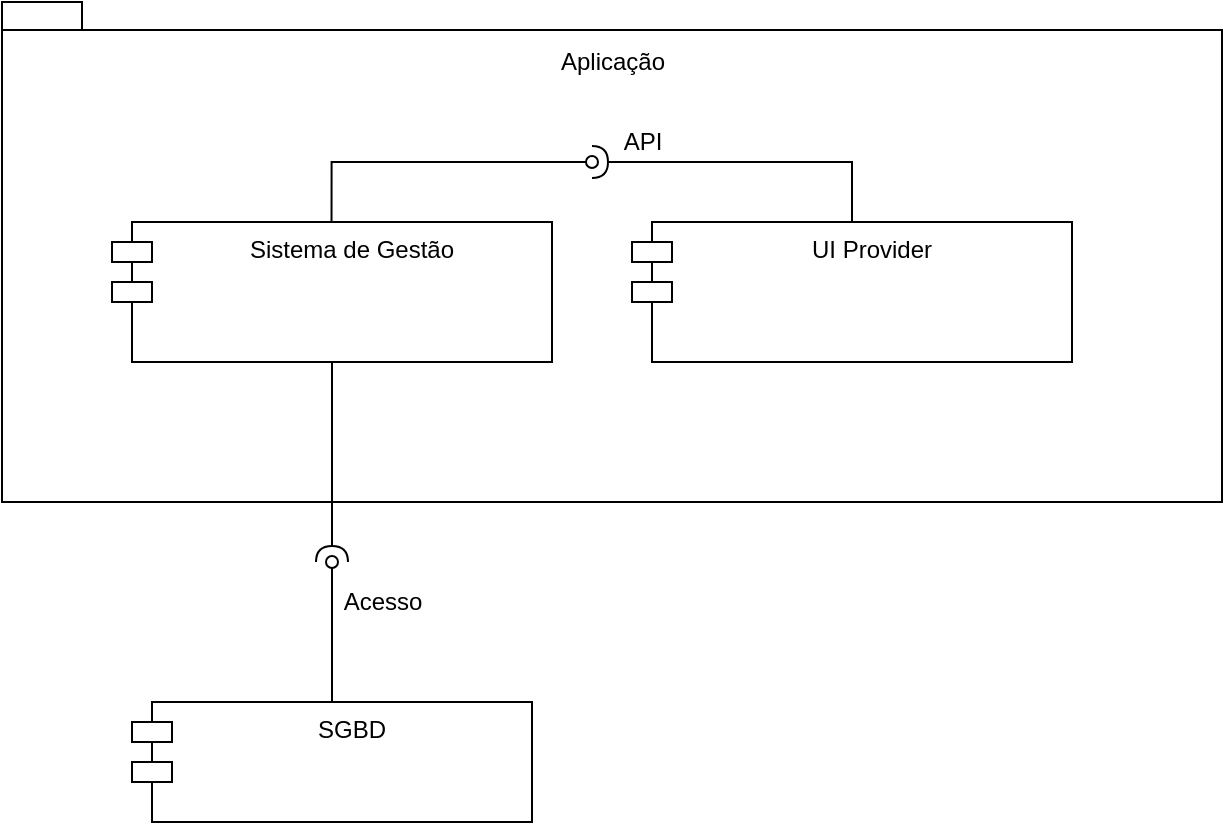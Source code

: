 <mxfile version="14.5.7" type="device"><diagram id="zpjKmSpIVLf-jjjET3l4" name="Page-1"><mxGraphModel dx="1185" dy="674" grid="1" gridSize="10" guides="1" tooltips="1" connect="1" arrows="1" fold="1" page="1" pageScale="1" pageWidth="850" pageHeight="1100" math="0" shadow="0"><root><mxCell id="0"/><mxCell id="1" parent="0"/><mxCell id="SgmGUYujn_R6rmo_QFq2-25" value="" style="shape=folder;fontStyle=1;spacingTop=10;tabWidth=40;tabHeight=14;tabPosition=left;html=1;" vertex="1" parent="1"><mxGeometry x="105" y="200" width="610" height="250" as="geometry"/></mxCell><mxCell id="SgmGUYujn_R6rmo_QFq2-3" value="Aplicação" style="text;html=1;align=center;verticalAlign=middle;resizable=0;points=[];autosize=1;" vertex="1" parent="1"><mxGeometry x="375" y="220" width="70" height="20" as="geometry"/></mxCell><mxCell id="SgmGUYujn_R6rmo_QFq2-17" style="edgeStyle=orthogonalEdgeStyle;rounded=0;orthogonalLoop=1;jettySize=auto;html=1;exitX=0.5;exitY=0;exitDx=0;exitDy=0;endArrow=oval;endFill=0;startSize=9;strokeWidth=1;" edge="1" parent="1" source="SgmGUYujn_R6rmo_QFq2-4"><mxGeometry relative="1" as="geometry"><mxPoint x="270" y="480" as="targetPoint"/></mxGeometry></mxCell><mxCell id="SgmGUYujn_R6rmo_QFq2-4" value="SGBD" style="shape=module;align=left;spacingLeft=20;align=center;verticalAlign=top;" vertex="1" parent="1"><mxGeometry x="170" y="550" width="200" height="60" as="geometry"/></mxCell><mxCell id="SgmGUYujn_R6rmo_QFq2-13" value="Sistema de Gestão&#10;" style="shape=module;align=left;spacingLeft=20;align=center;verticalAlign=top;" vertex="1" parent="1"><mxGeometry x="160" y="310" width="220" height="70" as="geometry"/></mxCell><mxCell id="SgmGUYujn_R6rmo_QFq2-24" style="edgeStyle=orthogonalEdgeStyle;rounded=0;orthogonalLoop=1;jettySize=auto;html=1;exitX=0.5;exitY=0;exitDx=0;exitDy=0;startArrow=none;startFill=0;startSize=9;endArrow=halfCircle;endFill=0;strokeWidth=1;" edge="1" parent="1" source="SgmGUYujn_R6rmo_QFq2-14"><mxGeometry relative="1" as="geometry"><mxPoint x="400" y="280" as="targetPoint"/><Array as="points"><mxPoint x="530" y="280"/></Array></mxGeometry></mxCell><mxCell id="SgmGUYujn_R6rmo_QFq2-14" value="UI Provider" style="shape=module;align=left;spacingLeft=20;align=center;verticalAlign=top;" vertex="1" parent="1"><mxGeometry x="420" y="310" width="220" height="70" as="geometry"/></mxCell><mxCell id="SgmGUYujn_R6rmo_QFq2-16" style="edgeStyle=orthogonalEdgeStyle;rounded=0;orthogonalLoop=1;jettySize=auto;html=1;exitX=0.5;exitY=1;exitDx=0;exitDy=0;exitPerimeter=0;" edge="1" parent="1"><mxGeometry relative="1" as="geometry"><mxPoint x="410.0" y="450" as="sourcePoint"/><mxPoint x="410.0" y="450" as="targetPoint"/></mxGeometry></mxCell><mxCell id="SgmGUYujn_R6rmo_QFq2-18" value="" style="endArrow=none;html=1;strokeWidth=1;entryX=0.5;entryY=1;entryDx=0;entryDy=0;startArrow=halfCircle;startFill=0;" edge="1" parent="1" target="SgmGUYujn_R6rmo_QFq2-13"><mxGeometry width="50" height="50" relative="1" as="geometry"><mxPoint x="270" y="480" as="sourcePoint"/><mxPoint x="430" y="500" as="targetPoint"/></mxGeometry></mxCell><mxCell id="SgmGUYujn_R6rmo_QFq2-23" style="edgeStyle=orthogonalEdgeStyle;rounded=0;orthogonalLoop=1;jettySize=auto;html=1;exitX=0.5;exitY=0;exitDx=0;exitDy=0;endArrow=oval;endFill=0;startSize=9;strokeWidth=1;" edge="1" parent="1"><mxGeometry relative="1" as="geometry"><mxPoint x="400" y="280" as="targetPoint"/><mxPoint x="269.76" y="310" as="sourcePoint"/><Array as="points"><mxPoint x="270" y="280"/><mxPoint x="270" y="280"/></Array></mxGeometry></mxCell><mxCell id="SgmGUYujn_R6rmo_QFq2-26" value="API" style="text;html=1;align=center;verticalAlign=middle;resizable=0;points=[];autosize=1;" vertex="1" parent="1"><mxGeometry x="410" y="260" width="30" height="20" as="geometry"/></mxCell><mxCell id="SgmGUYujn_R6rmo_QFq2-27" value="Acesso" style="text;html=1;align=center;verticalAlign=middle;resizable=0;points=[];autosize=1;" vertex="1" parent="1"><mxGeometry x="270" y="490" width="50" height="20" as="geometry"/></mxCell></root></mxGraphModel></diagram></mxfile>